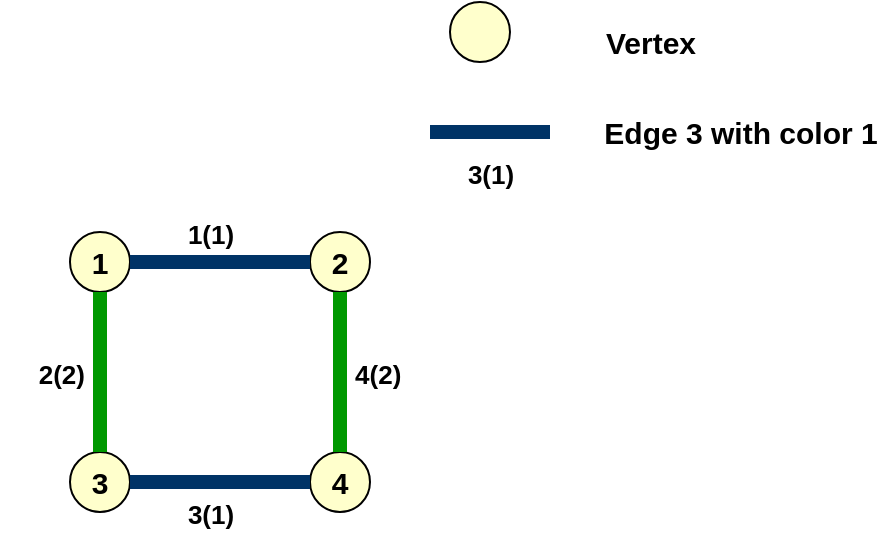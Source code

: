 <mxfile version="14.4.8" type="github"><diagram id="65ri5lI-RVEaqpaMO1BV" name="Page-1"><mxGraphModel dx="868" dy="492" grid="1" gridSize="10" guides="1" tooltips="1" connect="1" arrows="1" fold="1" page="1" pageScale="1" pageWidth="827" pageHeight="1169" math="0" shadow="0"><root><mxCell id="0"/><mxCell id="1" parent="0"/><mxCell id="g9Z8Ou2MkRRV96CCLwOW-1" value="1" style="ellipse;whiteSpace=wrap;html=1;aspect=fixed;fontStyle=1;fillColor=#FFFFCC;fontSize=15;" vertex="1" parent="1"><mxGeometry x="330" y="170" width="30" height="30" as="geometry"/></mxCell><mxCell id="g9Z8Ou2MkRRV96CCLwOW-2" value="&lt;b&gt;&lt;font style=&quot;font-size: 15px&quot;&gt;4&lt;/font&gt;&lt;/b&gt;" style="ellipse;whiteSpace=wrap;html=1;aspect=fixed;fillColor=#FFFFCC;" vertex="1" parent="1"><mxGeometry x="450" y="280" width="30" height="30" as="geometry"/></mxCell><mxCell id="g9Z8Ou2MkRRV96CCLwOW-3" value="3" style="ellipse;whiteSpace=wrap;html=1;aspect=fixed;fillColor=#FFFFCC;fontStyle=1;fontSize=15;" vertex="1" parent="1"><mxGeometry x="330" y="280" width="30" height="30" as="geometry"/></mxCell><mxCell id="g9Z8Ou2MkRRV96CCLwOW-4" value="2" style="ellipse;whiteSpace=wrap;html=1;aspect=fixed;fillColor=#FFFFCC;fontStyle=1;fontSize=15;" vertex="1" parent="1"><mxGeometry x="450" y="170" width="30" height="30" as="geometry"/></mxCell><mxCell id="g9Z8Ou2MkRRV96CCLwOW-10" value="" style="endArrow=none;html=1;entryX=0;entryY=0.5;entryDx=0;entryDy=0;exitX=1;exitY=0.5;exitDx=0;exitDy=0;fontStyle=1;strokeWidth=7;strokeColor=#003366;" edge="1" parent="1" source="g9Z8Ou2MkRRV96CCLwOW-1" target="g9Z8Ou2MkRRV96CCLwOW-4"><mxGeometry width="50" height="50" relative="1" as="geometry"><mxPoint x="390" y="280" as="sourcePoint"/><mxPoint x="440" y="230" as="targetPoint"/></mxGeometry></mxCell><mxCell id="g9Z8Ou2MkRRV96CCLwOW-11" value="" style="endArrow=none;html=1;entryX=0.5;entryY=1;entryDx=0;entryDy=0;exitX=0.5;exitY=0;exitDx=0;exitDy=0;strokeWidth=7;strokeColor=#009900;" edge="1" parent="1" source="g9Z8Ou2MkRRV96CCLwOW-2" target="g9Z8Ou2MkRRV96CCLwOW-4"><mxGeometry width="50" height="50" relative="1" as="geometry"><mxPoint x="390" y="280" as="sourcePoint"/><mxPoint x="440" y="230" as="targetPoint"/></mxGeometry></mxCell><mxCell id="g9Z8Ou2MkRRV96CCLwOW-12" value="" style="endArrow=none;html=1;entryX=0.5;entryY=1;entryDx=0;entryDy=0;exitX=0.5;exitY=0;exitDx=0;exitDy=0;strokeWidth=7;strokeColor=#009900;" edge="1" parent="1" source="g9Z8Ou2MkRRV96CCLwOW-3" target="g9Z8Ou2MkRRV96CCLwOW-1"><mxGeometry width="50" height="50" relative="1" as="geometry"><mxPoint x="390" y="280" as="sourcePoint"/><mxPoint x="440" y="230" as="targetPoint"/></mxGeometry></mxCell><mxCell id="g9Z8Ou2MkRRV96CCLwOW-13" value="" style="endArrow=none;html=1;exitX=1;exitY=0.5;exitDx=0;exitDy=0;entryX=0;entryY=0.5;entryDx=0;entryDy=0;strokeWidth=7;strokeColor=#003366;" edge="1" parent="1" source="g9Z8Ou2MkRRV96CCLwOW-3" target="g9Z8Ou2MkRRV96CCLwOW-2"><mxGeometry width="50" height="50" relative="1" as="geometry"><mxPoint x="390" y="280" as="sourcePoint"/><mxPoint x="440" y="230" as="targetPoint"/></mxGeometry></mxCell><mxCell id="g9Z8Ou2MkRRV96CCLwOW-16" value="&lt;font style=&quot;font-size: 13px&quot;&gt;&lt;b&gt;&lt;font style=&quot;font-size: 13px&quot;&gt;1(1)&lt;/font&gt;&lt;/b&gt;&lt;/font&gt;" style="text;html=1;align=center;verticalAlign=middle;resizable=0;points=[];autosize=1;fontSize=15;" vertex="1" parent="1"><mxGeometry x="380" y="160" width="40" height="20" as="geometry"/></mxCell><mxCell id="g9Z8Ou2MkRRV96CCLwOW-17" value="&lt;font style=&quot;font-size: 13px&quot;&gt;&lt;b&gt;&amp;nbsp; 4(2)&lt;/b&gt;&lt;/font&gt;" style="text;html=1;align=center;verticalAlign=middle;resizable=0;points=[];autosize=1;fontSize=15;" vertex="1" parent="1"><mxGeometry x="455" y="230" width="50" height="20" as="geometry"/></mxCell><mxCell id="g9Z8Ou2MkRRV96CCLwOW-18" value="&lt;font style=&quot;font-size: 13px&quot;&gt;&lt;b&gt;&amp;nbsp;&amp;nbsp; 2(2)&lt;/b&gt;&lt;/font&gt;" style="text;html=1;align=center;verticalAlign=middle;resizable=0;points=[];autosize=1;fontSize=15;" vertex="1" parent="1"><mxGeometry x="295" y="230" width="50" height="20" as="geometry"/></mxCell><mxCell id="g9Z8Ou2MkRRV96CCLwOW-19" value="&lt;font style=&quot;font-size: 13px&quot;&gt;&lt;b&gt;3(1)&lt;/b&gt;&lt;/font&gt;" style="text;html=1;align=center;verticalAlign=middle;resizable=0;points=[];autosize=1;fontSize=15;" vertex="1" parent="1"><mxGeometry x="380" y="300" width="40" height="20" as="geometry"/></mxCell><mxCell id="g9Z8Ou2MkRRV96CCLwOW-20" value="" style="ellipse;whiteSpace=wrap;html=1;aspect=fixed;fillColor=#FFFFCC;fontSize=15;" vertex="1" parent="1"><mxGeometry x="520" y="55" width="30" height="30" as="geometry"/></mxCell><mxCell id="g9Z8Ou2MkRRV96CCLwOW-21" value="&lt;b&gt;&lt;font style=&quot;font-size: 15px&quot;&gt;Vertex&lt;/font&gt;&lt;/b&gt;" style="text;html=1;align=center;verticalAlign=middle;resizable=0;points=[];autosize=1;fontSize=15;" vertex="1" parent="1"><mxGeometry x="590" y="65" width="60" height="20" as="geometry"/></mxCell><mxCell id="g9Z8Ou2MkRRV96CCLwOW-24" value="" style="endArrow=none;html=1;strokeColor=#003366;strokeWidth=7;fontSize=15;" edge="1" parent="1"><mxGeometry width="50" height="50" relative="1" as="geometry"><mxPoint x="510" y="120" as="sourcePoint"/><mxPoint x="570" y="120" as="targetPoint"/></mxGeometry></mxCell><mxCell id="g9Z8Ou2MkRRV96CCLwOW-25" value="&lt;font style=&quot;font-size: 13px&quot;&gt;&lt;b&gt;3(1)&lt;/b&gt;&lt;/font&gt;" style="text;html=1;align=center;verticalAlign=middle;resizable=0;points=[];autosize=1;fontSize=15;" vertex="1" parent="1"><mxGeometry x="520" y="130" width="40" height="20" as="geometry"/></mxCell><mxCell id="g9Z8Ou2MkRRV96CCLwOW-27" value="&lt;b&gt;&lt;font style=&quot;font-size: 15px&quot;&gt;Edge 3 with color 1&lt;/font&gt;&lt;/b&gt;" style="text;html=1;align=center;verticalAlign=middle;resizable=0;points=[];autosize=1;fontSize=15;" vertex="1" parent="1"><mxGeometry x="590" y="110" width="150" height="20" as="geometry"/></mxCell></root></mxGraphModel></diagram></mxfile>